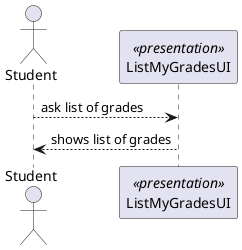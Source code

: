 @startuml use-case-realization.svg
 skinparam handwritten false
 skinparam packageStyle rect
 skinparam defaultFontName FG Virgil
 skinparam shadowing false

 actor Student as Actor
 participant ListMyGradesUI as UI <<presentation>>

     Actor --> UI: ask list of grades
     UI --> Actor : shows list of grades


 @enduml